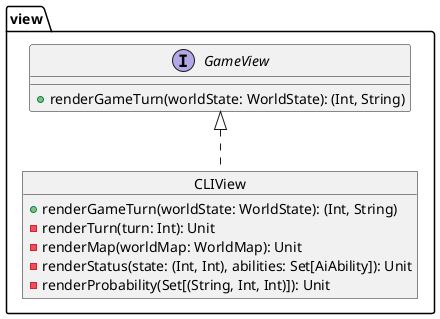 @startuml
package view {
  interface GameView {
    + renderGameTurn(worldState: WorldState): (Int, String)
  }

  object CLIView {
    + renderGameTurn(worldState: WorldState): (Int, String)
    - renderTurn(turn: Int): Unit
    - renderMap(worldMap: WorldMap): Unit
    - renderStatus(state: (Int, Int), abilities: Set[AiAbility]): Unit
    - renderProbability(Set[(String, Int, Int)]): Unit
  }

  GameView <|.. CLIView
}
@enduml
